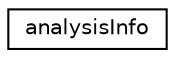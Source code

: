 digraph G
{
 // INTERACTIVE_SVG=YES
  edge [fontname="Helvetica",fontsize="10",labelfontname="Helvetica",labelfontsize="10"];
  node [fontname="Helvetica",fontsize="10",shape=record];
  rankdir="LR";
  Node1 [label="analysisInfo",height=0.2,width=0.4,color="black", fillcolor="white", style="filled",URL="$d7/d32/structanalysis_info.html"];
}
